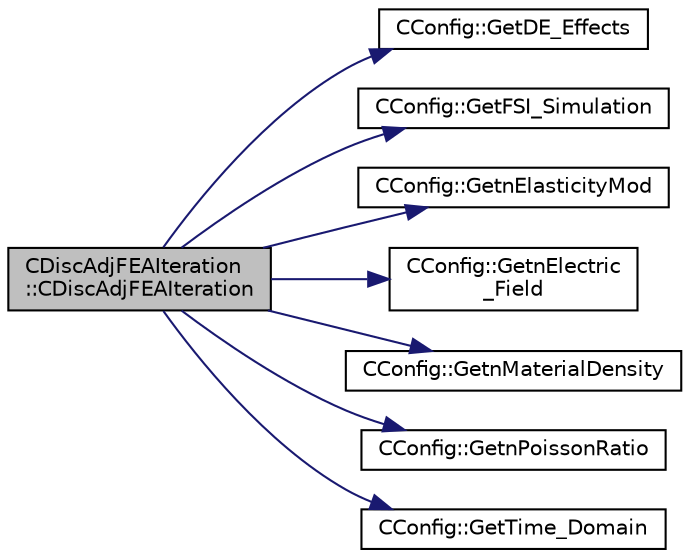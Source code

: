 digraph "CDiscAdjFEAIteration::CDiscAdjFEAIteration"
{
 // LATEX_PDF_SIZE
  edge [fontname="Helvetica",fontsize="10",labelfontname="Helvetica",labelfontsize="10"];
  node [fontname="Helvetica",fontsize="10",shape=record];
  rankdir="LR";
  Node1 [label="CDiscAdjFEAIteration\l::CDiscAdjFEAIteration",height=0.2,width=0.4,color="black", fillcolor="grey75", style="filled", fontcolor="black",tooltip="Constructor of the class."];
  Node1 -> Node2 [color="midnightblue",fontsize="10",style="solid",fontname="Helvetica"];
  Node2 [label="CConfig::GetDE_Effects",height=0.2,width=0.4,color="black", fillcolor="white", style="filled",URL="$classCConfig.html#a62ca95c832d0e3492d1a55320b0c06e8",tooltip="Decide whether to apply DE effects to the model."];
  Node1 -> Node3 [color="midnightblue",fontsize="10",style="solid",fontname="Helvetica"];
  Node3 [label="CConfig::GetFSI_Simulation",height=0.2,width=0.4,color="black", fillcolor="white", style="filled",URL="$classCConfig.html#ab3fdf060d59e990ed2e9418e8df56ad7",tooltip="Check if the simulation we are running is a FSI simulation."];
  Node1 -> Node4 [color="midnightblue",fontsize="10",style="solid",fontname="Helvetica"];
  Node4 [label="CConfig::GetnElasticityMod",height=0.2,width=0.4,color="black", fillcolor="white", style="filled",URL="$classCConfig.html#ab684d0ae02c5c3d394e1de7a9652a76e",tooltip="Get the number of different values for the elasticity modulus."];
  Node1 -> Node5 [color="midnightblue",fontsize="10",style="solid",fontname="Helvetica"];
  Node5 [label="CConfig::GetnElectric\l_Field",height=0.2,width=0.4,color="black", fillcolor="white", style="filled",URL="$classCConfig.html#a5e7b3c84f3758518ab6c15cd9aa074da",tooltip="Get the number of different values for the modulus of the electric field."];
  Node1 -> Node6 [color="midnightblue",fontsize="10",style="solid",fontname="Helvetica"];
  Node6 [label="CConfig::GetnMaterialDensity",height=0.2,width=0.4,color="black", fillcolor="white", style="filled",URL="$classCConfig.html#a8fd226ab6f8340df8e7af0a520a6ed92",tooltip="Get the number of different values for the Material density."];
  Node1 -> Node7 [color="midnightblue",fontsize="10",style="solid",fontname="Helvetica"];
  Node7 [label="CConfig::GetnPoissonRatio",height=0.2,width=0.4,color="black", fillcolor="white", style="filled",URL="$classCConfig.html#a107e35ca437338bb72e4bdb71de2e71f",tooltip="Get the number of different values for the Poisson ratio."];
  Node1 -> Node8 [color="midnightblue",fontsize="10",style="solid",fontname="Helvetica"];
  Node8 [label="CConfig::GetTime_Domain",height=0.2,width=0.4,color="black", fillcolor="white", style="filled",URL="$classCConfig.html#a85d2e3cf43b77c63642c40c235b853f3",tooltip="Check if the multizone problem is solved for time domain."];
}

